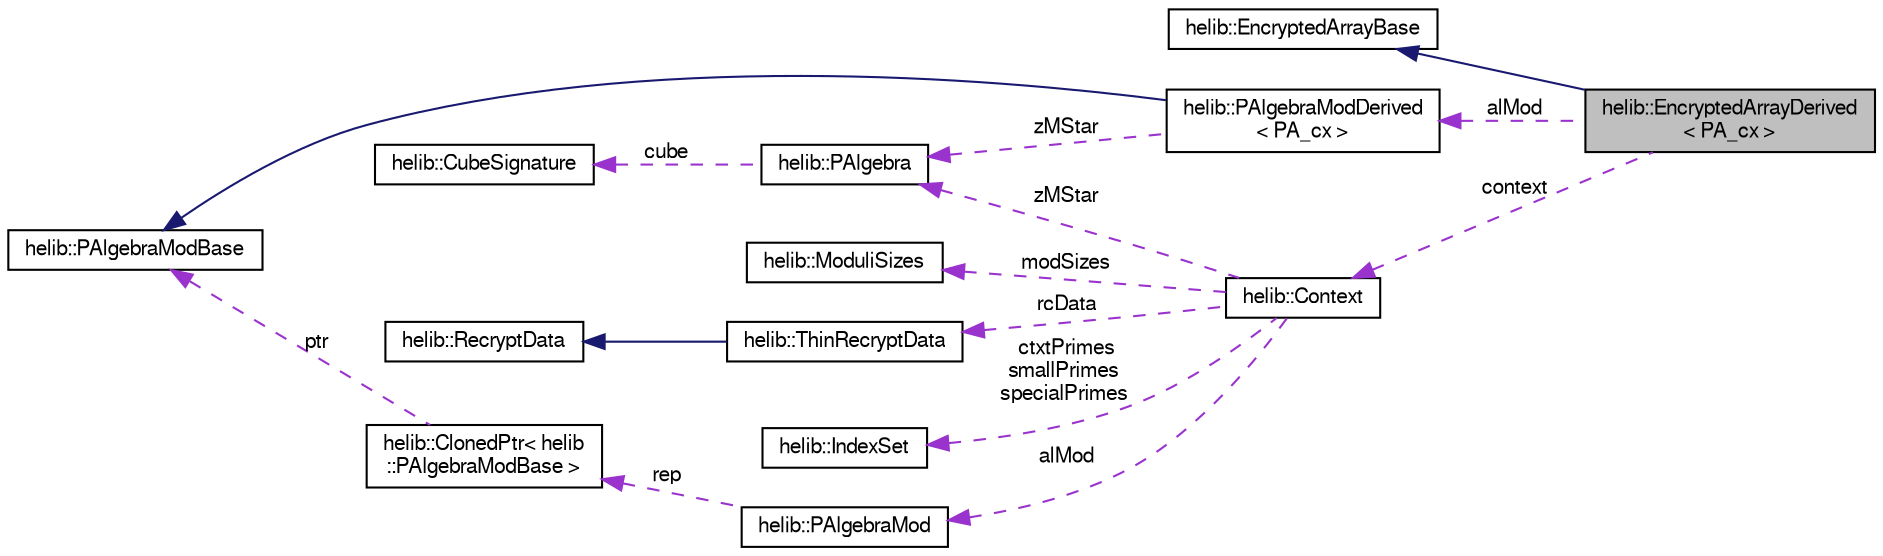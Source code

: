 digraph "helib::EncryptedArrayDerived&lt; PA_cx &gt;"
{
  edge [fontname="FreeSans",fontsize="10",labelfontname="FreeSans",labelfontsize="10"];
  node [fontname="FreeSans",fontsize="10",shape=record];
  rankdir="LR";
  Node2 [label="helib::EncryptedArrayDerived\l\< PA_cx \>",height=0.2,width=0.4,color="black", fillcolor="grey75", style="filled", fontcolor="black"];
  Node3 -> Node2 [dir="back",color="midnightblue",fontsize="10",style="solid"];
  Node3 [label="helib::EncryptedArrayBase",height=0.2,width=0.4,color="black", fillcolor="white", style="filled",URL="$classhelib_1_1_encrypted_array_base.html",tooltip="virtual class for data-movement operations on arrays of slots "];
  Node4 -> Node2 [dir="back",color="darkorchid3",fontsize="10",style="dashed",label=" alMod" ];
  Node4 [label="helib::PAlgebraModDerived\l\< PA_cx \>",height=0.2,width=0.4,color="black", fillcolor="white", style="filled",URL="$classhelib_1_1_p_algebra_mod_derived_3_01_p_a__cx_01_4.html"];
  Node5 -> Node4 [dir="back",color="midnightblue",fontsize="10",style="solid"];
  Node5 [label="helib::PAlgebraModBase",height=0.2,width=0.4,color="black", fillcolor="white", style="filled",URL="$classhelib_1_1_p_algebra_mod_base.html",tooltip="Virtual base class for PAlgebraMod. "];
  Node6 -> Node4 [dir="back",color="darkorchid3",fontsize="10",style="dashed",label=" zMStar" ];
  Node6 [label="helib::PAlgebra",height=0.2,width=0.4,color="black", fillcolor="white", style="filled",URL="$classhelib_1_1_p_algebra.html",tooltip="The structure of (Z/mZ)* /(p) "];
  Node7 -> Node6 [dir="back",color="darkorchid3",fontsize="10",style="dashed",label=" cube" ];
  Node7 [label="helib::CubeSignature",height=0.2,width=0.4,color="black", fillcolor="white", style="filled",URL="$classhelib_1_1_cube_signature.html",tooltip="Holds a vector of dimensions for a hypercube and some additional data. "];
  Node8 -> Node2 [dir="back",color="darkorchid3",fontsize="10",style="dashed",label=" context" ];
  Node8 [label="helib::Context",height=0.2,width=0.4,color="black", fillcolor="white", style="filled",URL="$classhelib_1_1_context.html",tooltip="Maintaining the HE scheme parameters. "];
  Node9 -> Node8 [dir="back",color="darkorchid3",fontsize="10",style="dashed",label=" modSizes" ];
  Node9 [label="helib::ModuliSizes",height=0.2,width=0.4,color="black", fillcolor="white", style="filled",URL="$classhelib_1_1_moduli_sizes.html",tooltip="A helper class to map required modulo-sizes to primeSets. "];
  Node10 -> Node8 [dir="back",color="darkorchid3",fontsize="10",style="dashed",label=" rcData" ];
  Node10 [label="helib::ThinRecryptData",height=0.2,width=0.4,color="black", fillcolor="white", style="filled",URL="$classhelib_1_1_thin_recrypt_data.html",tooltip="Same as above, but for \"thin\" bootstrapping, where the slots are assumed to contain constants..."];
  Node11 -> Node10 [dir="back",color="midnightblue",fontsize="10",style="solid"];
  Node11 [label="helib::RecryptData",height=0.2,width=0.4,color="black", fillcolor="white", style="filled",URL="$classhelib_1_1_recrypt_data.html",tooltip="A structure to hold recryption-related data inside the Context. "];
  Node12 -> Node8 [dir="back",color="darkorchid3",fontsize="10",style="dashed",label=" ctxtPrimes\nsmallPrimes\nspecialPrimes" ];
  Node12 [label="helib::IndexSet",height=0.2,width=0.4,color="black", fillcolor="white", style="filled",URL="$classhelib_1_1_index_set.html",tooltip="A dynamic set of non-negative integers. "];
  Node6 -> Node8 [dir="back",color="darkorchid3",fontsize="10",style="dashed",label=" zMStar" ];
  Node13 -> Node8 [dir="back",color="darkorchid3",fontsize="10",style="dashed",label=" alMod" ];
  Node13 [label="helib::PAlgebraMod",height=0.2,width=0.4,color="black", fillcolor="white", style="filled",URL="$classhelib_1_1_p_algebra_mod.html",tooltip="The structure of Z[X]/(Phi_m(X), p) "];
  Node14 -> Node13 [dir="back",color="darkorchid3",fontsize="10",style="dashed",label=" rep" ];
  Node14 [label="helib::ClonedPtr\< helib\l::PAlgebraModBase \>",height=0.2,width=0.4,color="black", fillcolor="white", style="filled",URL="$classhelib_1_1_cloned_ptr.html"];
  Node5 -> Node14 [dir="back",color="darkorchid3",fontsize="10",style="dashed",label=" ptr" ];
}
